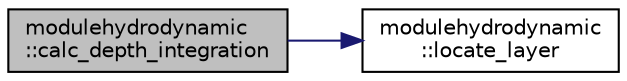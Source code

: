 digraph "modulehydrodynamic::calc_depth_integration"
{
 // LATEX_PDF_SIZE
  edge [fontname="Helvetica",fontsize="10",labelfontname="Helvetica",labelfontsize="10"];
  node [fontname="Helvetica",fontsize="10",shape=record];
  rankdir="LR";
  Node1 [label="modulehydrodynamic\l::calc_depth_integration",height=0.2,width=0.4,color="black", fillcolor="grey75", style="filled", fontcolor="black",tooltip=" "];
  Node1 -> Node2 [color="midnightblue",fontsize="10",style="solid",fontname="Helvetica"];
  Node2 [label="modulehydrodynamic\l::locate_layer",height=0.2,width=0.4,color="black", fillcolor="white", style="filled",URL="$namespacemodulehydrodynamic.html#a24a4da561094133e0ef8f2a5d350d8ac",tooltip=" "];
}
